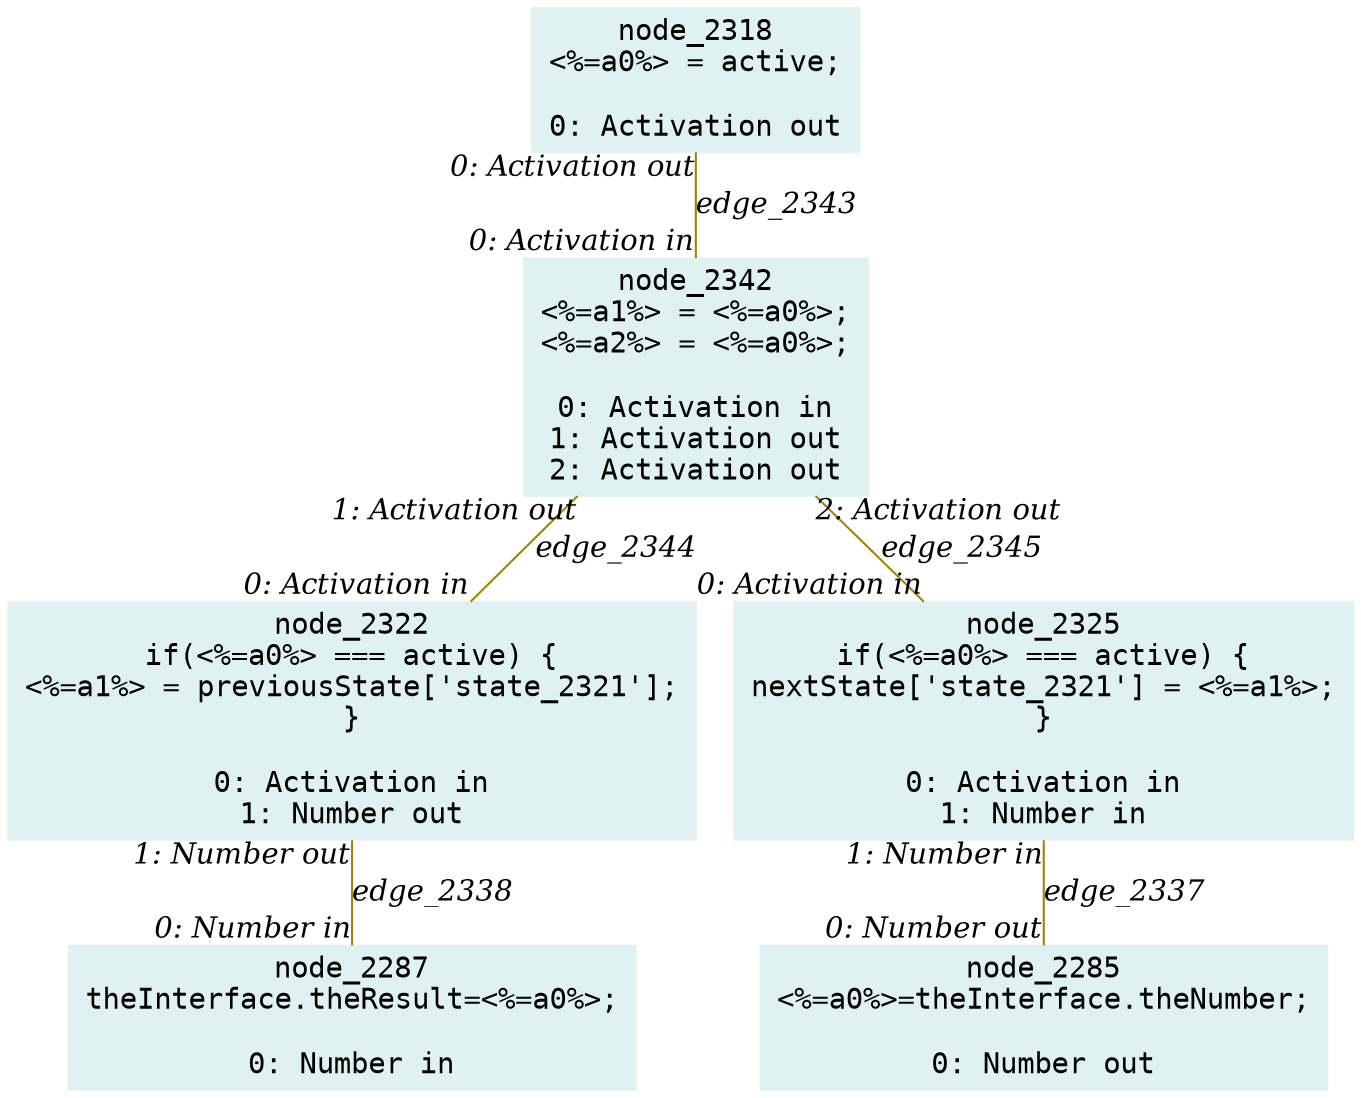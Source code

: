 digraph g{node_2285 [shape="box", style="filled", color="#dff1f2", fontname="Courier", label="node_2285
<%=a0%>=theInterface.theNumber;

0: Number out" ]
node_2287 [shape="box", style="filled", color="#dff1f2", fontname="Courier", label="node_2287
theInterface.theResult=<%=a0%>;

0: Number in" ]
node_2318 [shape="box", style="filled", color="#dff1f2", fontname="Courier", label="node_2318
<%=a0%> = active;

0: Activation out" ]
node_2322 [shape="box", style="filled", color="#dff1f2", fontname="Courier", label="node_2322
if(<%=a0%> === active) {
<%=a1%> = previousState['state_2321'];
}

0: Activation in
1: Number out" ]
node_2325 [shape="box", style="filled", color="#dff1f2", fontname="Courier", label="node_2325
if(<%=a0%> === active) {
nextState['state_2321'] = <%=a1%>;
}

0: Activation in
1: Number in" ]
node_2342 [shape="box", style="filled", color="#dff1f2", fontname="Courier", label="node_2342
<%=a1%> = <%=a0%>;
<%=a2%> = <%=a0%>;

0: Activation in
1: Activation out
2: Activation out" ]
node_2325 -> node_2285 [dir=none, arrowHead=none, fontname="Times-Italic", arrowsize=1, color="#9d8400", label="edge_2337",  headlabel="0: Number out", taillabel="1: Number in" ]
node_2322 -> node_2287 [dir=none, arrowHead=none, fontname="Times-Italic", arrowsize=1, color="#9d8400", label="edge_2338",  headlabel="0: Number in", taillabel="1: Number out" ]
node_2318 -> node_2342 [dir=none, arrowHead=none, fontname="Times-Italic", arrowsize=1, color="#9d8400", label="edge_2343",  headlabel="0: Activation in", taillabel="0: Activation out" ]
node_2342 -> node_2322 [dir=none, arrowHead=none, fontname="Times-Italic", arrowsize=1, color="#9d8400", label="edge_2344",  headlabel="0: Activation in", taillabel="1: Activation out" ]
node_2342 -> node_2325 [dir=none, arrowHead=none, fontname="Times-Italic", arrowsize=1, color="#9d8400", label="edge_2345",  headlabel="0: Activation in", taillabel="2: Activation out" ]
}